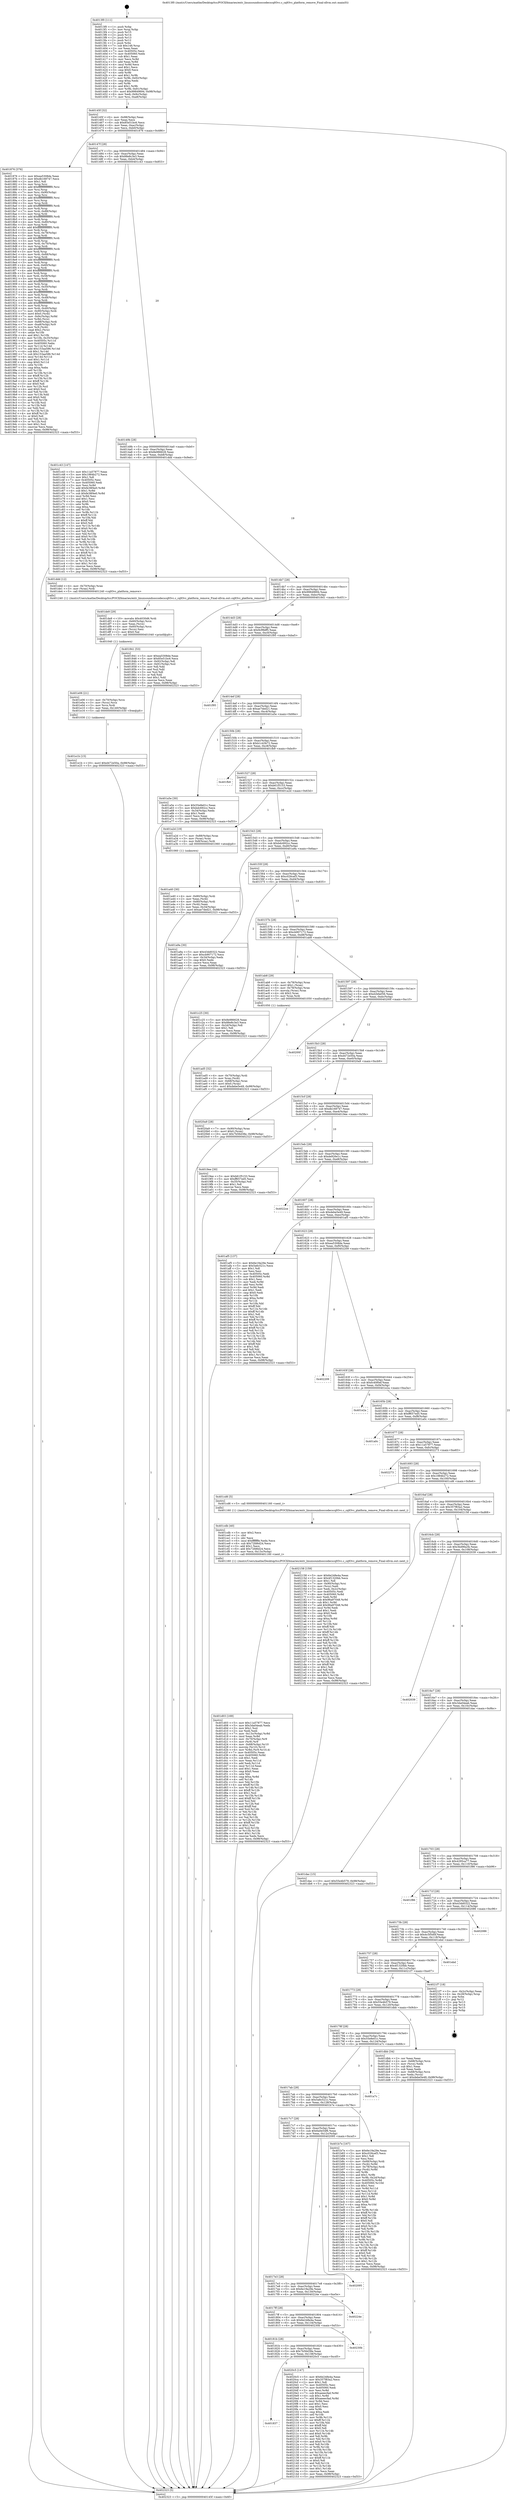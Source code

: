 digraph "0x4013f0" {
  label = "0x4013f0 (/mnt/c/Users/mathe/Desktop/tcc/POCII/binaries/extr_linuxsoundsoccodecscq93vc.c_cq93vc_platform_remove_Final-ollvm.out::main(0))"
  labelloc = "t"
  node[shape=record]

  Entry [label="",width=0.3,height=0.3,shape=circle,fillcolor=black,style=filled]
  "0x40145f" [label="{
     0x40145f [32]\l
     | [instrs]\l
     &nbsp;&nbsp;0x40145f \<+6\>: mov -0x98(%rbp),%eax\l
     &nbsp;&nbsp;0x401465 \<+2\>: mov %eax,%ecx\l
     &nbsp;&nbsp;0x401467 \<+6\>: sub $0x85e51bc6,%ecx\l
     &nbsp;&nbsp;0x40146d \<+6\>: mov %eax,-0xac(%rbp)\l
     &nbsp;&nbsp;0x401473 \<+6\>: mov %ecx,-0xb0(%rbp)\l
     &nbsp;&nbsp;0x401479 \<+6\>: je 0000000000401876 \<main+0x486\>\l
  }"]
  "0x401876" [label="{
     0x401876 [376]\l
     | [instrs]\l
     &nbsp;&nbsp;0x401876 \<+5\>: mov $0xea5308de,%eax\l
     &nbsp;&nbsp;0x40187b \<+5\>: mov $0xdb168747,%ecx\l
     &nbsp;&nbsp;0x401880 \<+2\>: mov $0x1,%dl\l
     &nbsp;&nbsp;0x401882 \<+3\>: mov %rsp,%rsi\l
     &nbsp;&nbsp;0x401885 \<+4\>: add $0xfffffffffffffff0,%rsi\l
     &nbsp;&nbsp;0x401889 \<+3\>: mov %rsi,%rsp\l
     &nbsp;&nbsp;0x40188c \<+7\>: mov %rsi,-0x90(%rbp)\l
     &nbsp;&nbsp;0x401893 \<+3\>: mov %rsp,%rsi\l
     &nbsp;&nbsp;0x401896 \<+4\>: add $0xfffffffffffffff0,%rsi\l
     &nbsp;&nbsp;0x40189a \<+3\>: mov %rsi,%rsp\l
     &nbsp;&nbsp;0x40189d \<+3\>: mov %rsp,%rdi\l
     &nbsp;&nbsp;0x4018a0 \<+4\>: add $0xfffffffffffffff0,%rdi\l
     &nbsp;&nbsp;0x4018a4 \<+3\>: mov %rdi,%rsp\l
     &nbsp;&nbsp;0x4018a7 \<+7\>: mov %rdi,-0x88(%rbp)\l
     &nbsp;&nbsp;0x4018ae \<+3\>: mov %rsp,%rdi\l
     &nbsp;&nbsp;0x4018b1 \<+4\>: add $0xfffffffffffffff0,%rdi\l
     &nbsp;&nbsp;0x4018b5 \<+3\>: mov %rdi,%rsp\l
     &nbsp;&nbsp;0x4018b8 \<+4\>: mov %rdi,-0x80(%rbp)\l
     &nbsp;&nbsp;0x4018bc \<+3\>: mov %rsp,%rdi\l
     &nbsp;&nbsp;0x4018bf \<+4\>: add $0xfffffffffffffff0,%rdi\l
     &nbsp;&nbsp;0x4018c3 \<+3\>: mov %rdi,%rsp\l
     &nbsp;&nbsp;0x4018c6 \<+4\>: mov %rdi,-0x78(%rbp)\l
     &nbsp;&nbsp;0x4018ca \<+3\>: mov %rsp,%rdi\l
     &nbsp;&nbsp;0x4018cd \<+4\>: add $0xfffffffffffffff0,%rdi\l
     &nbsp;&nbsp;0x4018d1 \<+3\>: mov %rdi,%rsp\l
     &nbsp;&nbsp;0x4018d4 \<+4\>: mov %rdi,-0x70(%rbp)\l
     &nbsp;&nbsp;0x4018d8 \<+3\>: mov %rsp,%rdi\l
     &nbsp;&nbsp;0x4018db \<+4\>: add $0xfffffffffffffff0,%rdi\l
     &nbsp;&nbsp;0x4018df \<+3\>: mov %rdi,%rsp\l
     &nbsp;&nbsp;0x4018e2 \<+4\>: mov %rdi,-0x68(%rbp)\l
     &nbsp;&nbsp;0x4018e6 \<+3\>: mov %rsp,%rdi\l
     &nbsp;&nbsp;0x4018e9 \<+4\>: add $0xfffffffffffffff0,%rdi\l
     &nbsp;&nbsp;0x4018ed \<+3\>: mov %rdi,%rsp\l
     &nbsp;&nbsp;0x4018f0 \<+4\>: mov %rdi,-0x60(%rbp)\l
     &nbsp;&nbsp;0x4018f4 \<+3\>: mov %rsp,%rdi\l
     &nbsp;&nbsp;0x4018f7 \<+4\>: add $0xfffffffffffffff0,%rdi\l
     &nbsp;&nbsp;0x4018fb \<+3\>: mov %rdi,%rsp\l
     &nbsp;&nbsp;0x4018fe \<+4\>: mov %rdi,-0x58(%rbp)\l
     &nbsp;&nbsp;0x401902 \<+3\>: mov %rsp,%rdi\l
     &nbsp;&nbsp;0x401905 \<+4\>: add $0xfffffffffffffff0,%rdi\l
     &nbsp;&nbsp;0x401909 \<+3\>: mov %rdi,%rsp\l
     &nbsp;&nbsp;0x40190c \<+4\>: mov %rdi,-0x50(%rbp)\l
     &nbsp;&nbsp;0x401910 \<+3\>: mov %rsp,%rdi\l
     &nbsp;&nbsp;0x401913 \<+4\>: add $0xfffffffffffffff0,%rdi\l
     &nbsp;&nbsp;0x401917 \<+3\>: mov %rdi,%rsp\l
     &nbsp;&nbsp;0x40191a \<+4\>: mov %rdi,-0x48(%rbp)\l
     &nbsp;&nbsp;0x40191e \<+3\>: mov %rsp,%rdi\l
     &nbsp;&nbsp;0x401921 \<+4\>: add $0xfffffffffffffff0,%rdi\l
     &nbsp;&nbsp;0x401925 \<+3\>: mov %rdi,%rsp\l
     &nbsp;&nbsp;0x401928 \<+4\>: mov %rdi,-0x40(%rbp)\l
     &nbsp;&nbsp;0x40192c \<+7\>: mov -0x90(%rbp),%rdi\l
     &nbsp;&nbsp;0x401933 \<+6\>: movl $0x0,(%rdi)\l
     &nbsp;&nbsp;0x401939 \<+7\>: mov -0x9c(%rbp),%r8d\l
     &nbsp;&nbsp;0x401940 \<+3\>: mov %r8d,(%rsi)\l
     &nbsp;&nbsp;0x401943 \<+7\>: mov -0x88(%rbp),%rdi\l
     &nbsp;&nbsp;0x40194a \<+7\>: mov -0xa8(%rbp),%r9\l
     &nbsp;&nbsp;0x401951 \<+3\>: mov %r9,(%rdi)\l
     &nbsp;&nbsp;0x401954 \<+3\>: cmpl $0x2,(%rsi)\l
     &nbsp;&nbsp;0x401957 \<+4\>: setne %r10b\l
     &nbsp;&nbsp;0x40195b \<+4\>: and $0x1,%r10b\l
     &nbsp;&nbsp;0x40195f \<+4\>: mov %r10b,-0x35(%rbp)\l
     &nbsp;&nbsp;0x401963 \<+8\>: mov 0x40505c,%r11d\l
     &nbsp;&nbsp;0x40196b \<+7\>: mov 0x405060,%ebx\l
     &nbsp;&nbsp;0x401972 \<+3\>: mov %r11d,%r14d\l
     &nbsp;&nbsp;0x401975 \<+7\>: add $0x153aa586,%r14d\l
     &nbsp;&nbsp;0x40197c \<+4\>: sub $0x1,%r14d\l
     &nbsp;&nbsp;0x401980 \<+7\>: sub $0x153aa586,%r14d\l
     &nbsp;&nbsp;0x401987 \<+4\>: imul %r14d,%r11d\l
     &nbsp;&nbsp;0x40198b \<+4\>: and $0x1,%r11d\l
     &nbsp;&nbsp;0x40198f \<+4\>: cmp $0x0,%r11d\l
     &nbsp;&nbsp;0x401993 \<+4\>: sete %r10b\l
     &nbsp;&nbsp;0x401997 \<+3\>: cmp $0xa,%ebx\l
     &nbsp;&nbsp;0x40199a \<+4\>: setl %r15b\l
     &nbsp;&nbsp;0x40199e \<+3\>: mov %r10b,%r12b\l
     &nbsp;&nbsp;0x4019a1 \<+4\>: xor $0xff,%r12b\l
     &nbsp;&nbsp;0x4019a5 \<+3\>: mov %r15b,%r13b\l
     &nbsp;&nbsp;0x4019a8 \<+4\>: xor $0xff,%r13b\l
     &nbsp;&nbsp;0x4019ac \<+3\>: xor $0x0,%dl\l
     &nbsp;&nbsp;0x4019af \<+3\>: mov %r12b,%sil\l
     &nbsp;&nbsp;0x4019b2 \<+4\>: and $0x0,%sil\l
     &nbsp;&nbsp;0x4019b6 \<+3\>: and %dl,%r10b\l
     &nbsp;&nbsp;0x4019b9 \<+3\>: mov %r13b,%dil\l
     &nbsp;&nbsp;0x4019bc \<+4\>: and $0x0,%dil\l
     &nbsp;&nbsp;0x4019c0 \<+3\>: and %dl,%r15b\l
     &nbsp;&nbsp;0x4019c3 \<+3\>: or %r10b,%sil\l
     &nbsp;&nbsp;0x4019c6 \<+3\>: or %r15b,%dil\l
     &nbsp;&nbsp;0x4019c9 \<+3\>: xor %dil,%sil\l
     &nbsp;&nbsp;0x4019cc \<+3\>: or %r13b,%r12b\l
     &nbsp;&nbsp;0x4019cf \<+4\>: xor $0xff,%r12b\l
     &nbsp;&nbsp;0x4019d3 \<+3\>: or $0x0,%dl\l
     &nbsp;&nbsp;0x4019d6 \<+3\>: and %dl,%r12b\l
     &nbsp;&nbsp;0x4019d9 \<+3\>: or %r12b,%sil\l
     &nbsp;&nbsp;0x4019dc \<+4\>: test $0x1,%sil\l
     &nbsp;&nbsp;0x4019e0 \<+3\>: cmovne %ecx,%eax\l
     &nbsp;&nbsp;0x4019e3 \<+6\>: mov %eax,-0x98(%rbp)\l
     &nbsp;&nbsp;0x4019e9 \<+5\>: jmp 0000000000402323 \<main+0xf33\>\l
  }"]
  "0x40147f" [label="{
     0x40147f [28]\l
     | [instrs]\l
     &nbsp;&nbsp;0x40147f \<+5\>: jmp 0000000000401484 \<main+0x94\>\l
     &nbsp;&nbsp;0x401484 \<+6\>: mov -0xac(%rbp),%eax\l
     &nbsp;&nbsp;0x40148a \<+5\>: sub $0x88e8c3e3,%eax\l
     &nbsp;&nbsp;0x40148f \<+6\>: mov %eax,-0xb4(%rbp)\l
     &nbsp;&nbsp;0x401495 \<+6\>: je 0000000000401c43 \<main+0x853\>\l
  }"]
  Exit [label="",width=0.3,height=0.3,shape=circle,fillcolor=black,style=filled,peripheries=2]
  "0x401c43" [label="{
     0x401c43 [147]\l
     | [instrs]\l
     &nbsp;&nbsp;0x401c43 \<+5\>: mov $0x11a57877,%eax\l
     &nbsp;&nbsp;0x401c48 \<+5\>: mov $0x1884b272,%ecx\l
     &nbsp;&nbsp;0x401c4d \<+2\>: mov $0x1,%dl\l
     &nbsp;&nbsp;0x401c4f \<+7\>: mov 0x40505c,%esi\l
     &nbsp;&nbsp;0x401c56 \<+7\>: mov 0x405060,%edi\l
     &nbsp;&nbsp;0x401c5d \<+3\>: mov %esi,%r8d\l
     &nbsp;&nbsp;0x401c60 \<+7\>: add $0xfe38f4e0,%r8d\l
     &nbsp;&nbsp;0x401c67 \<+4\>: sub $0x1,%r8d\l
     &nbsp;&nbsp;0x401c6b \<+7\>: sub $0xfe38f4e0,%r8d\l
     &nbsp;&nbsp;0x401c72 \<+4\>: imul %r8d,%esi\l
     &nbsp;&nbsp;0x401c76 \<+3\>: and $0x1,%esi\l
     &nbsp;&nbsp;0x401c79 \<+3\>: cmp $0x0,%esi\l
     &nbsp;&nbsp;0x401c7c \<+4\>: sete %r9b\l
     &nbsp;&nbsp;0x401c80 \<+3\>: cmp $0xa,%edi\l
     &nbsp;&nbsp;0x401c83 \<+4\>: setl %r10b\l
     &nbsp;&nbsp;0x401c87 \<+3\>: mov %r9b,%r11b\l
     &nbsp;&nbsp;0x401c8a \<+4\>: xor $0xff,%r11b\l
     &nbsp;&nbsp;0x401c8e \<+3\>: mov %r10b,%bl\l
     &nbsp;&nbsp;0x401c91 \<+3\>: xor $0xff,%bl\l
     &nbsp;&nbsp;0x401c94 \<+3\>: xor $0x0,%dl\l
     &nbsp;&nbsp;0x401c97 \<+3\>: mov %r11b,%r14b\l
     &nbsp;&nbsp;0x401c9a \<+4\>: and $0x0,%r14b\l
     &nbsp;&nbsp;0x401c9e \<+3\>: and %dl,%r9b\l
     &nbsp;&nbsp;0x401ca1 \<+3\>: mov %bl,%r15b\l
     &nbsp;&nbsp;0x401ca4 \<+4\>: and $0x0,%r15b\l
     &nbsp;&nbsp;0x401ca8 \<+3\>: and %dl,%r10b\l
     &nbsp;&nbsp;0x401cab \<+3\>: or %r9b,%r14b\l
     &nbsp;&nbsp;0x401cae \<+3\>: or %r10b,%r15b\l
     &nbsp;&nbsp;0x401cb1 \<+3\>: xor %r15b,%r14b\l
     &nbsp;&nbsp;0x401cb4 \<+3\>: or %bl,%r11b\l
     &nbsp;&nbsp;0x401cb7 \<+4\>: xor $0xff,%r11b\l
     &nbsp;&nbsp;0x401cbb \<+3\>: or $0x0,%dl\l
     &nbsp;&nbsp;0x401cbe \<+3\>: and %dl,%r11b\l
     &nbsp;&nbsp;0x401cc1 \<+3\>: or %r11b,%r14b\l
     &nbsp;&nbsp;0x401cc4 \<+4\>: test $0x1,%r14b\l
     &nbsp;&nbsp;0x401cc8 \<+3\>: cmovne %ecx,%eax\l
     &nbsp;&nbsp;0x401ccb \<+6\>: mov %eax,-0x98(%rbp)\l
     &nbsp;&nbsp;0x401cd1 \<+5\>: jmp 0000000000402323 \<main+0xf33\>\l
  }"]
  "0x40149b" [label="{
     0x40149b [28]\l
     | [instrs]\l
     &nbsp;&nbsp;0x40149b \<+5\>: jmp 00000000004014a0 \<main+0xb0\>\l
     &nbsp;&nbsp;0x4014a0 \<+6\>: mov -0xac(%rbp),%eax\l
     &nbsp;&nbsp;0x4014a6 \<+5\>: sub $0x8e986628,%eax\l
     &nbsp;&nbsp;0x4014ab \<+6\>: mov %eax,-0xb8(%rbp)\l
     &nbsp;&nbsp;0x4014b1 \<+6\>: je 0000000000401ddd \<main+0x9ed\>\l
  }"]
  "0x401837" [label="{
     0x401837\l
  }", style=dashed]
  "0x401ddd" [label="{
     0x401ddd [12]\l
     | [instrs]\l
     &nbsp;&nbsp;0x401ddd \<+4\>: mov -0x70(%rbp),%rax\l
     &nbsp;&nbsp;0x401de1 \<+3\>: mov (%rax),%rdi\l
     &nbsp;&nbsp;0x401de4 \<+5\>: call 0000000000401240 \<cq93vc_platform_remove\>\l
     | [calls]\l
     &nbsp;&nbsp;0x401240 \{1\} (/mnt/c/Users/mathe/Desktop/tcc/POCII/binaries/extr_linuxsoundsoccodecscq93vc.c_cq93vc_platform_remove_Final-ollvm.out::cq93vc_platform_remove)\l
  }"]
  "0x4014b7" [label="{
     0x4014b7 [28]\l
     | [instrs]\l
     &nbsp;&nbsp;0x4014b7 \<+5\>: jmp 00000000004014bc \<main+0xcc\>\l
     &nbsp;&nbsp;0x4014bc \<+6\>: mov -0xac(%rbp),%eax\l
     &nbsp;&nbsp;0x4014c2 \<+5\>: sub $0x99849694,%eax\l
     &nbsp;&nbsp;0x4014c7 \<+6\>: mov %eax,-0xbc(%rbp)\l
     &nbsp;&nbsp;0x4014cd \<+6\>: je 0000000000401841 \<main+0x451\>\l
  }"]
  "0x4020c5" [label="{
     0x4020c5 [147]\l
     | [instrs]\l
     &nbsp;&nbsp;0x4020c5 \<+5\>: mov $0x6e248e4a,%eax\l
     &nbsp;&nbsp;0x4020ca \<+5\>: mov $0x357f83a2,%ecx\l
     &nbsp;&nbsp;0x4020cf \<+2\>: mov $0x1,%dl\l
     &nbsp;&nbsp;0x4020d1 \<+7\>: mov 0x40505c,%esi\l
     &nbsp;&nbsp;0x4020d8 \<+7\>: mov 0x405060,%edi\l
     &nbsp;&nbsp;0x4020df \<+3\>: mov %esi,%r8d\l
     &nbsp;&nbsp;0x4020e2 \<+7\>: sub $0xaeeecfad,%r8d\l
     &nbsp;&nbsp;0x4020e9 \<+4\>: sub $0x1,%r8d\l
     &nbsp;&nbsp;0x4020ed \<+7\>: add $0xaeeecfad,%r8d\l
     &nbsp;&nbsp;0x4020f4 \<+4\>: imul %r8d,%esi\l
     &nbsp;&nbsp;0x4020f8 \<+3\>: and $0x1,%esi\l
     &nbsp;&nbsp;0x4020fb \<+3\>: cmp $0x0,%esi\l
     &nbsp;&nbsp;0x4020fe \<+4\>: sete %r9b\l
     &nbsp;&nbsp;0x402102 \<+3\>: cmp $0xa,%edi\l
     &nbsp;&nbsp;0x402105 \<+4\>: setl %r10b\l
     &nbsp;&nbsp;0x402109 \<+3\>: mov %r9b,%r11b\l
     &nbsp;&nbsp;0x40210c \<+4\>: xor $0xff,%r11b\l
     &nbsp;&nbsp;0x402110 \<+3\>: mov %r10b,%bl\l
     &nbsp;&nbsp;0x402113 \<+3\>: xor $0xff,%bl\l
     &nbsp;&nbsp;0x402116 \<+3\>: xor $0x0,%dl\l
     &nbsp;&nbsp;0x402119 \<+3\>: mov %r11b,%r14b\l
     &nbsp;&nbsp;0x40211c \<+4\>: and $0x0,%r14b\l
     &nbsp;&nbsp;0x402120 \<+3\>: and %dl,%r9b\l
     &nbsp;&nbsp;0x402123 \<+3\>: mov %bl,%r15b\l
     &nbsp;&nbsp;0x402126 \<+4\>: and $0x0,%r15b\l
     &nbsp;&nbsp;0x40212a \<+3\>: and %dl,%r10b\l
     &nbsp;&nbsp;0x40212d \<+3\>: or %r9b,%r14b\l
     &nbsp;&nbsp;0x402130 \<+3\>: or %r10b,%r15b\l
     &nbsp;&nbsp;0x402133 \<+3\>: xor %r15b,%r14b\l
     &nbsp;&nbsp;0x402136 \<+3\>: or %bl,%r11b\l
     &nbsp;&nbsp;0x402139 \<+4\>: xor $0xff,%r11b\l
     &nbsp;&nbsp;0x40213d \<+3\>: or $0x0,%dl\l
     &nbsp;&nbsp;0x402140 \<+3\>: and %dl,%r11b\l
     &nbsp;&nbsp;0x402143 \<+3\>: or %r11b,%r14b\l
     &nbsp;&nbsp;0x402146 \<+4\>: test $0x1,%r14b\l
     &nbsp;&nbsp;0x40214a \<+3\>: cmovne %ecx,%eax\l
     &nbsp;&nbsp;0x40214d \<+6\>: mov %eax,-0x98(%rbp)\l
     &nbsp;&nbsp;0x402153 \<+5\>: jmp 0000000000402323 \<main+0xf33\>\l
  }"]
  "0x401841" [label="{
     0x401841 [53]\l
     | [instrs]\l
     &nbsp;&nbsp;0x401841 \<+5\>: mov $0xea5308de,%eax\l
     &nbsp;&nbsp;0x401846 \<+5\>: mov $0x85e51bc6,%ecx\l
     &nbsp;&nbsp;0x40184b \<+6\>: mov -0x92(%rbp),%dl\l
     &nbsp;&nbsp;0x401851 \<+7\>: mov -0x91(%rbp),%sil\l
     &nbsp;&nbsp;0x401858 \<+3\>: mov %dl,%dil\l
     &nbsp;&nbsp;0x40185b \<+3\>: and %sil,%dil\l
     &nbsp;&nbsp;0x40185e \<+3\>: xor %sil,%dl\l
     &nbsp;&nbsp;0x401861 \<+3\>: or %dl,%dil\l
     &nbsp;&nbsp;0x401864 \<+4\>: test $0x1,%dil\l
     &nbsp;&nbsp;0x401868 \<+3\>: cmovne %ecx,%eax\l
     &nbsp;&nbsp;0x40186b \<+6\>: mov %eax,-0x98(%rbp)\l
     &nbsp;&nbsp;0x401871 \<+5\>: jmp 0000000000402323 \<main+0xf33\>\l
  }"]
  "0x4014d3" [label="{
     0x4014d3 [28]\l
     | [instrs]\l
     &nbsp;&nbsp;0x4014d3 \<+5\>: jmp 00000000004014d8 \<main+0xe8\>\l
     &nbsp;&nbsp;0x4014d8 \<+6\>: mov -0xac(%rbp),%eax\l
     &nbsp;&nbsp;0x4014de \<+5\>: sub $0x9cf9bff5,%eax\l
     &nbsp;&nbsp;0x4014e3 \<+6\>: mov %eax,-0xc0(%rbp)\l
     &nbsp;&nbsp;0x4014e9 \<+6\>: je 0000000000401f95 \<main+0xba5\>\l
  }"]
  "0x402323" [label="{
     0x402323 [5]\l
     | [instrs]\l
     &nbsp;&nbsp;0x402323 \<+5\>: jmp 000000000040145f \<main+0x6f\>\l
  }"]
  "0x4013f0" [label="{
     0x4013f0 [111]\l
     | [instrs]\l
     &nbsp;&nbsp;0x4013f0 \<+1\>: push %rbp\l
     &nbsp;&nbsp;0x4013f1 \<+3\>: mov %rsp,%rbp\l
     &nbsp;&nbsp;0x4013f4 \<+2\>: push %r15\l
     &nbsp;&nbsp;0x4013f6 \<+2\>: push %r14\l
     &nbsp;&nbsp;0x4013f8 \<+2\>: push %r13\l
     &nbsp;&nbsp;0x4013fa \<+2\>: push %r12\l
     &nbsp;&nbsp;0x4013fc \<+1\>: push %rbx\l
     &nbsp;&nbsp;0x4013fd \<+7\>: sub $0x148,%rsp\l
     &nbsp;&nbsp;0x401404 \<+2\>: xor %eax,%eax\l
     &nbsp;&nbsp;0x401406 \<+7\>: mov 0x40505c,%ecx\l
     &nbsp;&nbsp;0x40140d \<+7\>: mov 0x405060,%edx\l
     &nbsp;&nbsp;0x401414 \<+3\>: sub $0x1,%eax\l
     &nbsp;&nbsp;0x401417 \<+3\>: mov %ecx,%r8d\l
     &nbsp;&nbsp;0x40141a \<+3\>: add %eax,%r8d\l
     &nbsp;&nbsp;0x40141d \<+4\>: imul %r8d,%ecx\l
     &nbsp;&nbsp;0x401421 \<+3\>: and $0x1,%ecx\l
     &nbsp;&nbsp;0x401424 \<+3\>: cmp $0x0,%ecx\l
     &nbsp;&nbsp;0x401427 \<+4\>: sete %r9b\l
     &nbsp;&nbsp;0x40142b \<+4\>: and $0x1,%r9b\l
     &nbsp;&nbsp;0x40142f \<+7\>: mov %r9b,-0x92(%rbp)\l
     &nbsp;&nbsp;0x401436 \<+3\>: cmp $0xa,%edx\l
     &nbsp;&nbsp;0x401439 \<+4\>: setl %r9b\l
     &nbsp;&nbsp;0x40143d \<+4\>: and $0x1,%r9b\l
     &nbsp;&nbsp;0x401441 \<+7\>: mov %r9b,-0x91(%rbp)\l
     &nbsp;&nbsp;0x401448 \<+10\>: movl $0x99849694,-0x98(%rbp)\l
     &nbsp;&nbsp;0x401452 \<+6\>: mov %edi,-0x9c(%rbp)\l
     &nbsp;&nbsp;0x401458 \<+7\>: mov %rsi,-0xa8(%rbp)\l
  }"]
  "0x40181b" [label="{
     0x40181b [28]\l
     | [instrs]\l
     &nbsp;&nbsp;0x40181b \<+5\>: jmp 0000000000401820 \<main+0x430\>\l
     &nbsp;&nbsp;0x401820 \<+6\>: mov -0xac(%rbp),%eax\l
     &nbsp;&nbsp;0x401826 \<+5\>: sub $0x7b56d38e,%eax\l
     &nbsp;&nbsp;0x40182b \<+6\>: mov %eax,-0x138(%rbp)\l
     &nbsp;&nbsp;0x401831 \<+6\>: je 00000000004020c5 \<main+0xcd5\>\l
  }"]
  "0x40230b" [label="{
     0x40230b\l
  }", style=dashed]
  "0x401f95" [label="{
     0x401f95\l
  }", style=dashed]
  "0x4014ef" [label="{
     0x4014ef [28]\l
     | [instrs]\l
     &nbsp;&nbsp;0x4014ef \<+5\>: jmp 00000000004014f4 \<main+0x104\>\l
     &nbsp;&nbsp;0x4014f4 \<+6\>: mov -0xac(%rbp),%eax\l
     &nbsp;&nbsp;0x4014fa \<+5\>: sub $0xae7ded21,%eax\l
     &nbsp;&nbsp;0x4014ff \<+6\>: mov %eax,-0xc4(%rbp)\l
     &nbsp;&nbsp;0x401505 \<+6\>: je 0000000000401a5e \<main+0x66e\>\l
  }"]
  "0x4017ff" [label="{
     0x4017ff [28]\l
     | [instrs]\l
     &nbsp;&nbsp;0x4017ff \<+5\>: jmp 0000000000401804 \<main+0x414\>\l
     &nbsp;&nbsp;0x401804 \<+6\>: mov -0xac(%rbp),%eax\l
     &nbsp;&nbsp;0x40180a \<+5\>: sub $0x6e248e4a,%eax\l
     &nbsp;&nbsp;0x40180f \<+6\>: mov %eax,-0x134(%rbp)\l
     &nbsp;&nbsp;0x401815 \<+6\>: je 000000000040230b \<main+0xf1b\>\l
  }"]
  "0x401a5e" [label="{
     0x401a5e [30]\l
     | [instrs]\l
     &nbsp;&nbsp;0x401a5e \<+5\>: mov $0x55e8e01c,%eax\l
     &nbsp;&nbsp;0x401a63 \<+5\>: mov $0xbdc692cc,%ecx\l
     &nbsp;&nbsp;0x401a68 \<+3\>: mov -0x34(%rbp),%edx\l
     &nbsp;&nbsp;0x401a6b \<+3\>: cmp $0x1,%edx\l
     &nbsp;&nbsp;0x401a6e \<+3\>: cmovl %ecx,%eax\l
     &nbsp;&nbsp;0x401a71 \<+6\>: mov %eax,-0x98(%rbp)\l
     &nbsp;&nbsp;0x401a77 \<+5\>: jmp 0000000000402323 \<main+0xf33\>\l
  }"]
  "0x40150b" [label="{
     0x40150b [28]\l
     | [instrs]\l
     &nbsp;&nbsp;0x40150b \<+5\>: jmp 0000000000401510 \<main+0x120\>\l
     &nbsp;&nbsp;0x401510 \<+6\>: mov -0xac(%rbp),%eax\l
     &nbsp;&nbsp;0x401516 \<+5\>: sub $0xb1c43b72,%eax\l
     &nbsp;&nbsp;0x40151b \<+6\>: mov %eax,-0xc8(%rbp)\l
     &nbsp;&nbsp;0x401521 \<+6\>: je 0000000000401fb9 \<main+0xbc9\>\l
  }"]
  "0x40224e" [label="{
     0x40224e\l
  }", style=dashed]
  "0x401fb9" [label="{
     0x401fb9\l
  }", style=dashed]
  "0x401527" [label="{
     0x401527 [28]\l
     | [instrs]\l
     &nbsp;&nbsp;0x401527 \<+5\>: jmp 000000000040152c \<main+0x13c\>\l
     &nbsp;&nbsp;0x40152c \<+6\>: mov -0xac(%rbp),%eax\l
     &nbsp;&nbsp;0x401532 \<+5\>: sub $0xb61f5153,%eax\l
     &nbsp;&nbsp;0x401537 \<+6\>: mov %eax,-0xcc(%rbp)\l
     &nbsp;&nbsp;0x40153d \<+6\>: je 0000000000401a2d \<main+0x63d\>\l
  }"]
  "0x4017e3" [label="{
     0x4017e3 [28]\l
     | [instrs]\l
     &nbsp;&nbsp;0x4017e3 \<+5\>: jmp 00000000004017e8 \<main+0x3f8\>\l
     &nbsp;&nbsp;0x4017e8 \<+6\>: mov -0xac(%rbp),%eax\l
     &nbsp;&nbsp;0x4017ee \<+5\>: sub $0x6e19a29e,%eax\l
     &nbsp;&nbsp;0x4017f3 \<+6\>: mov %eax,-0x130(%rbp)\l
     &nbsp;&nbsp;0x4017f9 \<+6\>: je 000000000040224e \<main+0xe5e\>\l
  }"]
  "0x401a2d" [label="{
     0x401a2d [19]\l
     | [instrs]\l
     &nbsp;&nbsp;0x401a2d \<+7\>: mov -0x88(%rbp),%rax\l
     &nbsp;&nbsp;0x401a34 \<+3\>: mov (%rax),%rax\l
     &nbsp;&nbsp;0x401a37 \<+4\>: mov 0x8(%rax),%rdi\l
     &nbsp;&nbsp;0x401a3b \<+5\>: call 0000000000401060 \<atoi@plt\>\l
     | [calls]\l
     &nbsp;&nbsp;0x401060 \{1\} (unknown)\l
  }"]
  "0x401543" [label="{
     0x401543 [28]\l
     | [instrs]\l
     &nbsp;&nbsp;0x401543 \<+5\>: jmp 0000000000401548 \<main+0x158\>\l
     &nbsp;&nbsp;0x401548 \<+6\>: mov -0xac(%rbp),%eax\l
     &nbsp;&nbsp;0x40154e \<+5\>: sub $0xbdc692cc,%eax\l
     &nbsp;&nbsp;0x401553 \<+6\>: mov %eax,-0xd0(%rbp)\l
     &nbsp;&nbsp;0x401559 \<+6\>: je 0000000000401a9a \<main+0x6aa\>\l
  }"]
  "0x402095" [label="{
     0x402095\l
  }", style=dashed]
  "0x401a9a" [label="{
     0x401a9a [30]\l
     | [instrs]\l
     &nbsp;&nbsp;0x401a9a \<+5\>: mov $0x43dd0322,%eax\l
     &nbsp;&nbsp;0x401a9f \<+5\>: mov $0xcb907172,%ecx\l
     &nbsp;&nbsp;0x401aa4 \<+3\>: mov -0x34(%rbp),%edx\l
     &nbsp;&nbsp;0x401aa7 \<+3\>: cmp $0x0,%edx\l
     &nbsp;&nbsp;0x401aaa \<+3\>: cmove %ecx,%eax\l
     &nbsp;&nbsp;0x401aad \<+6\>: mov %eax,-0x98(%rbp)\l
     &nbsp;&nbsp;0x401ab3 \<+5\>: jmp 0000000000402323 \<main+0xf33\>\l
  }"]
  "0x40155f" [label="{
     0x40155f [28]\l
     | [instrs]\l
     &nbsp;&nbsp;0x40155f \<+5\>: jmp 0000000000401564 \<main+0x174\>\l
     &nbsp;&nbsp;0x401564 \<+6\>: mov -0xac(%rbp),%eax\l
     &nbsp;&nbsp;0x40156a \<+5\>: sub $0xc026cef3,%eax\l
     &nbsp;&nbsp;0x40156f \<+6\>: mov %eax,-0xd4(%rbp)\l
     &nbsp;&nbsp;0x401575 \<+6\>: je 0000000000401c25 \<main+0x835\>\l
  }"]
  "0x401e1b" [label="{
     0x401e1b [15]\l
     | [instrs]\l
     &nbsp;&nbsp;0x401e1b \<+10\>: movl $0xd472e50a,-0x98(%rbp)\l
     &nbsp;&nbsp;0x401e25 \<+5\>: jmp 0000000000402323 \<main+0xf33\>\l
  }"]
  "0x401c25" [label="{
     0x401c25 [30]\l
     | [instrs]\l
     &nbsp;&nbsp;0x401c25 \<+5\>: mov $0x8e986628,%eax\l
     &nbsp;&nbsp;0x401c2a \<+5\>: mov $0x88e8c3e3,%ecx\l
     &nbsp;&nbsp;0x401c2f \<+3\>: mov -0x2d(%rbp),%dl\l
     &nbsp;&nbsp;0x401c32 \<+3\>: test $0x1,%dl\l
     &nbsp;&nbsp;0x401c35 \<+3\>: cmovne %ecx,%eax\l
     &nbsp;&nbsp;0x401c38 \<+6\>: mov %eax,-0x98(%rbp)\l
     &nbsp;&nbsp;0x401c3e \<+5\>: jmp 0000000000402323 \<main+0xf33\>\l
  }"]
  "0x40157b" [label="{
     0x40157b [28]\l
     | [instrs]\l
     &nbsp;&nbsp;0x40157b \<+5\>: jmp 0000000000401580 \<main+0x190\>\l
     &nbsp;&nbsp;0x401580 \<+6\>: mov -0xac(%rbp),%eax\l
     &nbsp;&nbsp;0x401586 \<+5\>: sub $0xcb907172,%eax\l
     &nbsp;&nbsp;0x40158b \<+6\>: mov %eax,-0xd8(%rbp)\l
     &nbsp;&nbsp;0x401591 \<+6\>: je 0000000000401ab8 \<main+0x6c8\>\l
  }"]
  "0x401e06" [label="{
     0x401e06 [21]\l
     | [instrs]\l
     &nbsp;&nbsp;0x401e06 \<+4\>: mov -0x70(%rbp),%rcx\l
     &nbsp;&nbsp;0x401e0a \<+3\>: mov (%rcx),%rcx\l
     &nbsp;&nbsp;0x401e0d \<+3\>: mov %rcx,%rdi\l
     &nbsp;&nbsp;0x401e10 \<+6\>: mov %eax,-0x140(%rbp)\l
     &nbsp;&nbsp;0x401e16 \<+5\>: call 0000000000401030 \<free@plt\>\l
     | [calls]\l
     &nbsp;&nbsp;0x401030 \{1\} (unknown)\l
  }"]
  "0x401ab8" [label="{
     0x401ab8 [29]\l
     | [instrs]\l
     &nbsp;&nbsp;0x401ab8 \<+4\>: mov -0x78(%rbp),%rax\l
     &nbsp;&nbsp;0x401abc \<+6\>: movl $0x1,(%rax)\l
     &nbsp;&nbsp;0x401ac2 \<+4\>: mov -0x78(%rbp),%rax\l
     &nbsp;&nbsp;0x401ac6 \<+3\>: movslq (%rax),%rax\l
     &nbsp;&nbsp;0x401ac9 \<+4\>: shl $0x2,%rax\l
     &nbsp;&nbsp;0x401acd \<+3\>: mov %rax,%rdi\l
     &nbsp;&nbsp;0x401ad0 \<+5\>: call 0000000000401050 \<malloc@plt\>\l
     | [calls]\l
     &nbsp;&nbsp;0x401050 \{1\} (unknown)\l
  }"]
  "0x401597" [label="{
     0x401597 [28]\l
     | [instrs]\l
     &nbsp;&nbsp;0x401597 \<+5\>: jmp 000000000040159c \<main+0x1ac\>\l
     &nbsp;&nbsp;0x40159c \<+6\>: mov -0xac(%rbp),%eax\l
     &nbsp;&nbsp;0x4015a2 \<+5\>: sub $0xd2bfa056,%eax\l
     &nbsp;&nbsp;0x4015a7 \<+6\>: mov %eax,-0xdc(%rbp)\l
     &nbsp;&nbsp;0x4015ad \<+6\>: je 000000000040200f \<main+0xc1f\>\l
  }"]
  "0x401de9" [label="{
     0x401de9 [29]\l
     | [instrs]\l
     &nbsp;&nbsp;0x401de9 \<+10\>: movabs $0x4030d6,%rdi\l
     &nbsp;&nbsp;0x401df3 \<+4\>: mov -0x60(%rbp),%rcx\l
     &nbsp;&nbsp;0x401df7 \<+2\>: mov %eax,(%rcx)\l
     &nbsp;&nbsp;0x401df9 \<+4\>: mov -0x60(%rbp),%rcx\l
     &nbsp;&nbsp;0x401dfd \<+2\>: mov (%rcx),%esi\l
     &nbsp;&nbsp;0x401dff \<+2\>: mov $0x0,%al\l
     &nbsp;&nbsp;0x401e01 \<+5\>: call 0000000000401040 \<printf@plt\>\l
     | [calls]\l
     &nbsp;&nbsp;0x401040 \{1\} (unknown)\l
  }"]
  "0x40200f" [label="{
     0x40200f\l
  }", style=dashed]
  "0x4015b3" [label="{
     0x4015b3 [28]\l
     | [instrs]\l
     &nbsp;&nbsp;0x4015b3 \<+5\>: jmp 00000000004015b8 \<main+0x1c8\>\l
     &nbsp;&nbsp;0x4015b8 \<+6\>: mov -0xac(%rbp),%eax\l
     &nbsp;&nbsp;0x4015be \<+5\>: sub $0xd472e50a,%eax\l
     &nbsp;&nbsp;0x4015c3 \<+6\>: mov %eax,-0xe0(%rbp)\l
     &nbsp;&nbsp;0x4015c9 \<+6\>: je 00000000004020a9 \<main+0xcb9\>\l
  }"]
  "0x401d03" [label="{
     0x401d03 [169]\l
     | [instrs]\l
     &nbsp;&nbsp;0x401d03 \<+5\>: mov $0x11a57877,%ecx\l
     &nbsp;&nbsp;0x401d08 \<+5\>: mov $0x3da04eab,%edx\l
     &nbsp;&nbsp;0x401d0d \<+3\>: mov $0x1,%sil\l
     &nbsp;&nbsp;0x401d10 \<+2\>: xor %edi,%edi\l
     &nbsp;&nbsp;0x401d12 \<+7\>: mov -0x13c(%rbp),%r8d\l
     &nbsp;&nbsp;0x401d19 \<+4\>: imul %eax,%r8d\l
     &nbsp;&nbsp;0x401d1d \<+4\>: mov -0x70(%rbp),%r9\l
     &nbsp;&nbsp;0x401d21 \<+3\>: mov (%r9),%r9\l
     &nbsp;&nbsp;0x401d24 \<+4\>: mov -0x68(%rbp),%r10\l
     &nbsp;&nbsp;0x401d28 \<+3\>: movslq (%r10),%r10\l
     &nbsp;&nbsp;0x401d2b \<+4\>: mov %r8d,(%r9,%r10,4)\l
     &nbsp;&nbsp;0x401d2f \<+7\>: mov 0x40505c,%eax\l
     &nbsp;&nbsp;0x401d36 \<+8\>: mov 0x405060,%r8d\l
     &nbsp;&nbsp;0x401d3e \<+3\>: sub $0x1,%edi\l
     &nbsp;&nbsp;0x401d41 \<+3\>: mov %eax,%r11d\l
     &nbsp;&nbsp;0x401d44 \<+3\>: add %edi,%r11d\l
     &nbsp;&nbsp;0x401d47 \<+4\>: imul %r11d,%eax\l
     &nbsp;&nbsp;0x401d4b \<+3\>: and $0x1,%eax\l
     &nbsp;&nbsp;0x401d4e \<+3\>: cmp $0x0,%eax\l
     &nbsp;&nbsp;0x401d51 \<+3\>: sete %bl\l
     &nbsp;&nbsp;0x401d54 \<+4\>: cmp $0xa,%r8d\l
     &nbsp;&nbsp;0x401d58 \<+4\>: setl %r14b\l
     &nbsp;&nbsp;0x401d5c \<+3\>: mov %bl,%r15b\l
     &nbsp;&nbsp;0x401d5f \<+4\>: xor $0xff,%r15b\l
     &nbsp;&nbsp;0x401d63 \<+3\>: mov %r14b,%r12b\l
     &nbsp;&nbsp;0x401d66 \<+4\>: xor $0xff,%r12b\l
     &nbsp;&nbsp;0x401d6a \<+4\>: xor $0x1,%sil\l
     &nbsp;&nbsp;0x401d6e \<+3\>: mov %r15b,%r13b\l
     &nbsp;&nbsp;0x401d71 \<+4\>: and $0xff,%r13b\l
     &nbsp;&nbsp;0x401d75 \<+3\>: and %sil,%bl\l
     &nbsp;&nbsp;0x401d78 \<+3\>: mov %r12b,%al\l
     &nbsp;&nbsp;0x401d7b \<+2\>: and $0xff,%al\l
     &nbsp;&nbsp;0x401d7d \<+3\>: and %sil,%r14b\l
     &nbsp;&nbsp;0x401d80 \<+3\>: or %bl,%r13b\l
     &nbsp;&nbsp;0x401d83 \<+3\>: or %r14b,%al\l
     &nbsp;&nbsp;0x401d86 \<+3\>: xor %al,%r13b\l
     &nbsp;&nbsp;0x401d89 \<+3\>: or %r12b,%r15b\l
     &nbsp;&nbsp;0x401d8c \<+4\>: xor $0xff,%r15b\l
     &nbsp;&nbsp;0x401d90 \<+4\>: or $0x1,%sil\l
     &nbsp;&nbsp;0x401d94 \<+3\>: and %sil,%r15b\l
     &nbsp;&nbsp;0x401d97 \<+3\>: or %r15b,%r13b\l
     &nbsp;&nbsp;0x401d9a \<+4\>: test $0x1,%r13b\l
     &nbsp;&nbsp;0x401d9e \<+3\>: cmovne %edx,%ecx\l
     &nbsp;&nbsp;0x401da1 \<+6\>: mov %ecx,-0x98(%rbp)\l
     &nbsp;&nbsp;0x401da7 \<+5\>: jmp 0000000000402323 \<main+0xf33\>\l
  }"]
  "0x4020a9" [label="{
     0x4020a9 [28]\l
     | [instrs]\l
     &nbsp;&nbsp;0x4020a9 \<+7\>: mov -0x90(%rbp),%rax\l
     &nbsp;&nbsp;0x4020b0 \<+6\>: movl $0x0,(%rax)\l
     &nbsp;&nbsp;0x4020b6 \<+10\>: movl $0x7b56d38e,-0x98(%rbp)\l
     &nbsp;&nbsp;0x4020c0 \<+5\>: jmp 0000000000402323 \<main+0xf33\>\l
  }"]
  "0x4015cf" [label="{
     0x4015cf [28]\l
     | [instrs]\l
     &nbsp;&nbsp;0x4015cf \<+5\>: jmp 00000000004015d4 \<main+0x1e4\>\l
     &nbsp;&nbsp;0x4015d4 \<+6\>: mov -0xac(%rbp),%eax\l
     &nbsp;&nbsp;0x4015da \<+5\>: sub $0xdb168747,%eax\l
     &nbsp;&nbsp;0x4015df \<+6\>: mov %eax,-0xe4(%rbp)\l
     &nbsp;&nbsp;0x4015e5 \<+6\>: je 00000000004019ee \<main+0x5fe\>\l
  }"]
  "0x401cdb" [label="{
     0x401cdb [40]\l
     | [instrs]\l
     &nbsp;&nbsp;0x401cdb \<+5\>: mov $0x2,%ecx\l
     &nbsp;&nbsp;0x401ce0 \<+1\>: cltd\l
     &nbsp;&nbsp;0x401ce1 \<+2\>: idiv %ecx\l
     &nbsp;&nbsp;0x401ce3 \<+6\>: imul $0xfffffffe,%edx,%ecx\l
     &nbsp;&nbsp;0x401ce9 \<+6\>: sub $0x72fd6d24,%ecx\l
     &nbsp;&nbsp;0x401cef \<+3\>: add $0x1,%ecx\l
     &nbsp;&nbsp;0x401cf2 \<+6\>: add $0x72fd6d24,%ecx\l
     &nbsp;&nbsp;0x401cf8 \<+6\>: mov %ecx,-0x13c(%rbp)\l
     &nbsp;&nbsp;0x401cfe \<+5\>: call 0000000000401160 \<next_i\>\l
     | [calls]\l
     &nbsp;&nbsp;0x401160 \{1\} (/mnt/c/Users/mathe/Desktop/tcc/POCII/binaries/extr_linuxsoundsoccodecscq93vc.c_cq93vc_platform_remove_Final-ollvm.out::next_i)\l
  }"]
  "0x4019ee" [label="{
     0x4019ee [30]\l
     | [instrs]\l
     &nbsp;&nbsp;0x4019ee \<+5\>: mov $0xb61f5153,%eax\l
     &nbsp;&nbsp;0x4019f3 \<+5\>: mov $0xff657ed5,%ecx\l
     &nbsp;&nbsp;0x4019f8 \<+3\>: mov -0x35(%rbp),%dl\l
     &nbsp;&nbsp;0x4019fb \<+3\>: test $0x1,%dl\l
     &nbsp;&nbsp;0x4019fe \<+3\>: cmovne %ecx,%eax\l
     &nbsp;&nbsp;0x401a01 \<+6\>: mov %eax,-0x98(%rbp)\l
     &nbsp;&nbsp;0x401a07 \<+5\>: jmp 0000000000402323 \<main+0xf33\>\l
  }"]
  "0x4015eb" [label="{
     0x4015eb [28]\l
     | [instrs]\l
     &nbsp;&nbsp;0x4015eb \<+5\>: jmp 00000000004015f0 \<main+0x200\>\l
     &nbsp;&nbsp;0x4015f0 \<+6\>: mov -0xac(%rbp),%eax\l
     &nbsp;&nbsp;0x4015f6 \<+5\>: sub $0xde926e1c,%eax\l
     &nbsp;&nbsp;0x4015fb \<+6\>: mov %eax,-0xe8(%rbp)\l
     &nbsp;&nbsp;0x401601 \<+6\>: je 00000000004022ce \<main+0xede\>\l
  }"]
  "0x401a40" [label="{
     0x401a40 [30]\l
     | [instrs]\l
     &nbsp;&nbsp;0x401a40 \<+4\>: mov -0x80(%rbp),%rdi\l
     &nbsp;&nbsp;0x401a44 \<+2\>: mov %eax,(%rdi)\l
     &nbsp;&nbsp;0x401a46 \<+4\>: mov -0x80(%rbp),%rdi\l
     &nbsp;&nbsp;0x401a4a \<+2\>: mov (%rdi),%eax\l
     &nbsp;&nbsp;0x401a4c \<+3\>: mov %eax,-0x34(%rbp)\l
     &nbsp;&nbsp;0x401a4f \<+10\>: movl $0xae7ded21,-0x98(%rbp)\l
     &nbsp;&nbsp;0x401a59 \<+5\>: jmp 0000000000402323 \<main+0xf33\>\l
  }"]
  "0x401ad5" [label="{
     0x401ad5 [32]\l
     | [instrs]\l
     &nbsp;&nbsp;0x401ad5 \<+4\>: mov -0x70(%rbp),%rdi\l
     &nbsp;&nbsp;0x401ad9 \<+3\>: mov %rax,(%rdi)\l
     &nbsp;&nbsp;0x401adc \<+4\>: mov -0x68(%rbp),%rax\l
     &nbsp;&nbsp;0x401ae0 \<+6\>: movl $0x0,(%rax)\l
     &nbsp;&nbsp;0x401ae6 \<+10\>: movl $0xdebe5e49,-0x98(%rbp)\l
     &nbsp;&nbsp;0x401af0 \<+5\>: jmp 0000000000402323 \<main+0xf33\>\l
  }"]
  "0x4017c7" [label="{
     0x4017c7 [28]\l
     | [instrs]\l
     &nbsp;&nbsp;0x4017c7 \<+5\>: jmp 00000000004017cc \<main+0x3dc\>\l
     &nbsp;&nbsp;0x4017cc \<+6\>: mov -0xac(%rbp),%eax\l
     &nbsp;&nbsp;0x4017d2 \<+5\>: sub $0x6a0e54f6,%eax\l
     &nbsp;&nbsp;0x4017d7 \<+6\>: mov %eax,-0x12c(%rbp)\l
     &nbsp;&nbsp;0x4017dd \<+6\>: je 0000000000402095 \<main+0xca5\>\l
  }"]
  "0x4022ce" [label="{
     0x4022ce\l
  }", style=dashed]
  "0x401607" [label="{
     0x401607 [28]\l
     | [instrs]\l
     &nbsp;&nbsp;0x401607 \<+5\>: jmp 000000000040160c \<main+0x21c\>\l
     &nbsp;&nbsp;0x40160c \<+6\>: mov -0xac(%rbp),%eax\l
     &nbsp;&nbsp;0x401612 \<+5\>: sub $0xdebe5e49,%eax\l
     &nbsp;&nbsp;0x401617 \<+6\>: mov %eax,-0xec(%rbp)\l
     &nbsp;&nbsp;0x40161d \<+6\>: je 0000000000401af5 \<main+0x705\>\l
  }"]
  "0x401b7e" [label="{
     0x401b7e [167]\l
     | [instrs]\l
     &nbsp;&nbsp;0x401b7e \<+5\>: mov $0x6e19a29e,%eax\l
     &nbsp;&nbsp;0x401b83 \<+5\>: mov $0xc026cef3,%ecx\l
     &nbsp;&nbsp;0x401b88 \<+2\>: mov $0x1,%dl\l
     &nbsp;&nbsp;0x401b8a \<+2\>: xor %esi,%esi\l
     &nbsp;&nbsp;0x401b8c \<+4\>: mov -0x68(%rbp),%rdi\l
     &nbsp;&nbsp;0x401b90 \<+3\>: mov (%rdi),%r8d\l
     &nbsp;&nbsp;0x401b93 \<+4\>: mov -0x78(%rbp),%rdi\l
     &nbsp;&nbsp;0x401b97 \<+3\>: cmp (%rdi),%r8d\l
     &nbsp;&nbsp;0x401b9a \<+4\>: setl %r9b\l
     &nbsp;&nbsp;0x401b9e \<+4\>: and $0x1,%r9b\l
     &nbsp;&nbsp;0x401ba2 \<+4\>: mov %r9b,-0x2d(%rbp)\l
     &nbsp;&nbsp;0x401ba6 \<+8\>: mov 0x40505c,%r8d\l
     &nbsp;&nbsp;0x401bae \<+8\>: mov 0x405060,%r10d\l
     &nbsp;&nbsp;0x401bb6 \<+3\>: sub $0x1,%esi\l
     &nbsp;&nbsp;0x401bb9 \<+3\>: mov %r8d,%r11d\l
     &nbsp;&nbsp;0x401bbc \<+3\>: add %esi,%r11d\l
     &nbsp;&nbsp;0x401bbf \<+4\>: imul %r11d,%r8d\l
     &nbsp;&nbsp;0x401bc3 \<+4\>: and $0x1,%r8d\l
     &nbsp;&nbsp;0x401bc7 \<+4\>: cmp $0x0,%r8d\l
     &nbsp;&nbsp;0x401bcb \<+4\>: sete %r9b\l
     &nbsp;&nbsp;0x401bcf \<+4\>: cmp $0xa,%r10d\l
     &nbsp;&nbsp;0x401bd3 \<+3\>: setl %bl\l
     &nbsp;&nbsp;0x401bd6 \<+3\>: mov %r9b,%r14b\l
     &nbsp;&nbsp;0x401bd9 \<+4\>: xor $0xff,%r14b\l
     &nbsp;&nbsp;0x401bdd \<+3\>: mov %bl,%r15b\l
     &nbsp;&nbsp;0x401be0 \<+4\>: xor $0xff,%r15b\l
     &nbsp;&nbsp;0x401be4 \<+3\>: xor $0x0,%dl\l
     &nbsp;&nbsp;0x401be7 \<+3\>: mov %r14b,%r12b\l
     &nbsp;&nbsp;0x401bea \<+4\>: and $0x0,%r12b\l
     &nbsp;&nbsp;0x401bee \<+3\>: and %dl,%r9b\l
     &nbsp;&nbsp;0x401bf1 \<+3\>: mov %r15b,%r13b\l
     &nbsp;&nbsp;0x401bf4 \<+4\>: and $0x0,%r13b\l
     &nbsp;&nbsp;0x401bf8 \<+2\>: and %dl,%bl\l
     &nbsp;&nbsp;0x401bfa \<+3\>: or %r9b,%r12b\l
     &nbsp;&nbsp;0x401bfd \<+3\>: or %bl,%r13b\l
     &nbsp;&nbsp;0x401c00 \<+3\>: xor %r13b,%r12b\l
     &nbsp;&nbsp;0x401c03 \<+3\>: or %r15b,%r14b\l
     &nbsp;&nbsp;0x401c06 \<+4\>: xor $0xff,%r14b\l
     &nbsp;&nbsp;0x401c0a \<+3\>: or $0x0,%dl\l
     &nbsp;&nbsp;0x401c0d \<+3\>: and %dl,%r14b\l
     &nbsp;&nbsp;0x401c10 \<+3\>: or %r14b,%r12b\l
     &nbsp;&nbsp;0x401c13 \<+4\>: test $0x1,%r12b\l
     &nbsp;&nbsp;0x401c17 \<+3\>: cmovne %ecx,%eax\l
     &nbsp;&nbsp;0x401c1a \<+6\>: mov %eax,-0x98(%rbp)\l
     &nbsp;&nbsp;0x401c20 \<+5\>: jmp 0000000000402323 \<main+0xf33\>\l
  }"]
  "0x401af5" [label="{
     0x401af5 [137]\l
     | [instrs]\l
     &nbsp;&nbsp;0x401af5 \<+5\>: mov $0x6e19a29e,%eax\l
     &nbsp;&nbsp;0x401afa \<+5\>: mov $0x5a6c521c,%ecx\l
     &nbsp;&nbsp;0x401aff \<+2\>: mov $0x1,%dl\l
     &nbsp;&nbsp;0x401b01 \<+2\>: xor %esi,%esi\l
     &nbsp;&nbsp;0x401b03 \<+7\>: mov 0x40505c,%edi\l
     &nbsp;&nbsp;0x401b0a \<+8\>: mov 0x405060,%r8d\l
     &nbsp;&nbsp;0x401b12 \<+3\>: sub $0x1,%esi\l
     &nbsp;&nbsp;0x401b15 \<+3\>: mov %edi,%r9d\l
     &nbsp;&nbsp;0x401b18 \<+3\>: add %esi,%r9d\l
     &nbsp;&nbsp;0x401b1b \<+4\>: imul %r9d,%edi\l
     &nbsp;&nbsp;0x401b1f \<+3\>: and $0x1,%edi\l
     &nbsp;&nbsp;0x401b22 \<+3\>: cmp $0x0,%edi\l
     &nbsp;&nbsp;0x401b25 \<+4\>: sete %r10b\l
     &nbsp;&nbsp;0x401b29 \<+4\>: cmp $0xa,%r8d\l
     &nbsp;&nbsp;0x401b2d \<+4\>: setl %r11b\l
     &nbsp;&nbsp;0x401b31 \<+3\>: mov %r10b,%bl\l
     &nbsp;&nbsp;0x401b34 \<+3\>: xor $0xff,%bl\l
     &nbsp;&nbsp;0x401b37 \<+3\>: mov %r11b,%r14b\l
     &nbsp;&nbsp;0x401b3a \<+4\>: xor $0xff,%r14b\l
     &nbsp;&nbsp;0x401b3e \<+3\>: xor $0x1,%dl\l
     &nbsp;&nbsp;0x401b41 \<+3\>: mov %bl,%r15b\l
     &nbsp;&nbsp;0x401b44 \<+4\>: and $0xff,%r15b\l
     &nbsp;&nbsp;0x401b48 \<+3\>: and %dl,%r10b\l
     &nbsp;&nbsp;0x401b4b \<+3\>: mov %r14b,%r12b\l
     &nbsp;&nbsp;0x401b4e \<+4\>: and $0xff,%r12b\l
     &nbsp;&nbsp;0x401b52 \<+3\>: and %dl,%r11b\l
     &nbsp;&nbsp;0x401b55 \<+3\>: or %r10b,%r15b\l
     &nbsp;&nbsp;0x401b58 \<+3\>: or %r11b,%r12b\l
     &nbsp;&nbsp;0x401b5b \<+3\>: xor %r12b,%r15b\l
     &nbsp;&nbsp;0x401b5e \<+3\>: or %r14b,%bl\l
     &nbsp;&nbsp;0x401b61 \<+3\>: xor $0xff,%bl\l
     &nbsp;&nbsp;0x401b64 \<+3\>: or $0x1,%dl\l
     &nbsp;&nbsp;0x401b67 \<+2\>: and %dl,%bl\l
     &nbsp;&nbsp;0x401b69 \<+3\>: or %bl,%r15b\l
     &nbsp;&nbsp;0x401b6c \<+4\>: test $0x1,%r15b\l
     &nbsp;&nbsp;0x401b70 \<+3\>: cmovne %ecx,%eax\l
     &nbsp;&nbsp;0x401b73 \<+6\>: mov %eax,-0x98(%rbp)\l
     &nbsp;&nbsp;0x401b79 \<+5\>: jmp 0000000000402323 \<main+0xf33\>\l
  }"]
  "0x401623" [label="{
     0x401623 [28]\l
     | [instrs]\l
     &nbsp;&nbsp;0x401623 \<+5\>: jmp 0000000000401628 \<main+0x238\>\l
     &nbsp;&nbsp;0x401628 \<+6\>: mov -0xac(%rbp),%eax\l
     &nbsp;&nbsp;0x40162e \<+5\>: sub $0xea5308de,%eax\l
     &nbsp;&nbsp;0x401633 \<+6\>: mov %eax,-0xf0(%rbp)\l
     &nbsp;&nbsp;0x401639 \<+6\>: je 0000000000402209 \<main+0xe19\>\l
  }"]
  "0x4017ab" [label="{
     0x4017ab [28]\l
     | [instrs]\l
     &nbsp;&nbsp;0x4017ab \<+5\>: jmp 00000000004017b0 \<main+0x3c0\>\l
     &nbsp;&nbsp;0x4017b0 \<+6\>: mov -0xac(%rbp),%eax\l
     &nbsp;&nbsp;0x4017b6 \<+5\>: sub $0x5a6c521c,%eax\l
     &nbsp;&nbsp;0x4017bb \<+6\>: mov %eax,-0x128(%rbp)\l
     &nbsp;&nbsp;0x4017c1 \<+6\>: je 0000000000401b7e \<main+0x78e\>\l
  }"]
  "0x402209" [label="{
     0x402209\l
  }", style=dashed]
  "0x40163f" [label="{
     0x40163f [28]\l
     | [instrs]\l
     &nbsp;&nbsp;0x40163f \<+5\>: jmp 0000000000401644 \<main+0x254\>\l
     &nbsp;&nbsp;0x401644 \<+6\>: mov -0xac(%rbp),%eax\l
     &nbsp;&nbsp;0x40164a \<+5\>: sub $0xfc40f0ef,%eax\l
     &nbsp;&nbsp;0x40164f \<+6\>: mov %eax,-0xf4(%rbp)\l
     &nbsp;&nbsp;0x401655 \<+6\>: je 0000000000401e2a \<main+0xa3a\>\l
  }"]
  "0x401a7c" [label="{
     0x401a7c\l
  }", style=dashed]
  "0x401e2a" [label="{
     0x401e2a\l
  }", style=dashed]
  "0x40165b" [label="{
     0x40165b [28]\l
     | [instrs]\l
     &nbsp;&nbsp;0x40165b \<+5\>: jmp 0000000000401660 \<main+0x270\>\l
     &nbsp;&nbsp;0x401660 \<+6\>: mov -0xac(%rbp),%eax\l
     &nbsp;&nbsp;0x401666 \<+5\>: sub $0xff657ed5,%eax\l
     &nbsp;&nbsp;0x40166b \<+6\>: mov %eax,-0xf8(%rbp)\l
     &nbsp;&nbsp;0x401671 \<+6\>: je 0000000000401a0c \<main+0x61c\>\l
  }"]
  "0x40178f" [label="{
     0x40178f [28]\l
     | [instrs]\l
     &nbsp;&nbsp;0x40178f \<+5\>: jmp 0000000000401794 \<main+0x3a4\>\l
     &nbsp;&nbsp;0x401794 \<+6\>: mov -0xac(%rbp),%eax\l
     &nbsp;&nbsp;0x40179a \<+5\>: sub $0x55e8e01c,%eax\l
     &nbsp;&nbsp;0x40179f \<+6\>: mov %eax,-0x124(%rbp)\l
     &nbsp;&nbsp;0x4017a5 \<+6\>: je 0000000000401a7c \<main+0x68c\>\l
  }"]
  "0x401a0c" [label="{
     0x401a0c\l
  }", style=dashed]
  "0x401677" [label="{
     0x401677 [28]\l
     | [instrs]\l
     &nbsp;&nbsp;0x401677 \<+5\>: jmp 000000000040167c \<main+0x28c\>\l
     &nbsp;&nbsp;0x40167c \<+6\>: mov -0xac(%rbp),%eax\l
     &nbsp;&nbsp;0x401682 \<+5\>: sub $0x11a57877,%eax\l
     &nbsp;&nbsp;0x401687 \<+6\>: mov %eax,-0xfc(%rbp)\l
     &nbsp;&nbsp;0x40168d \<+6\>: je 0000000000402273 \<main+0xe83\>\l
  }"]
  "0x401dbb" [label="{
     0x401dbb [34]\l
     | [instrs]\l
     &nbsp;&nbsp;0x401dbb \<+2\>: xor %eax,%eax\l
     &nbsp;&nbsp;0x401dbd \<+4\>: mov -0x68(%rbp),%rcx\l
     &nbsp;&nbsp;0x401dc1 \<+2\>: mov (%rcx),%edx\l
     &nbsp;&nbsp;0x401dc3 \<+3\>: sub $0x1,%eax\l
     &nbsp;&nbsp;0x401dc6 \<+2\>: sub %eax,%edx\l
     &nbsp;&nbsp;0x401dc8 \<+4\>: mov -0x68(%rbp),%rcx\l
     &nbsp;&nbsp;0x401dcc \<+2\>: mov %edx,(%rcx)\l
     &nbsp;&nbsp;0x401dce \<+10\>: movl $0xdebe5e49,-0x98(%rbp)\l
     &nbsp;&nbsp;0x401dd8 \<+5\>: jmp 0000000000402323 \<main+0xf33\>\l
  }"]
  "0x402273" [label="{
     0x402273\l
  }", style=dashed]
  "0x401693" [label="{
     0x401693 [28]\l
     | [instrs]\l
     &nbsp;&nbsp;0x401693 \<+5\>: jmp 0000000000401698 \<main+0x2a8\>\l
     &nbsp;&nbsp;0x401698 \<+6\>: mov -0xac(%rbp),%eax\l
     &nbsp;&nbsp;0x40169e \<+5\>: sub $0x1884b272,%eax\l
     &nbsp;&nbsp;0x4016a3 \<+6\>: mov %eax,-0x100(%rbp)\l
     &nbsp;&nbsp;0x4016a9 \<+6\>: je 0000000000401cd6 \<main+0x8e6\>\l
  }"]
  "0x401773" [label="{
     0x401773 [28]\l
     | [instrs]\l
     &nbsp;&nbsp;0x401773 \<+5\>: jmp 0000000000401778 \<main+0x388\>\l
     &nbsp;&nbsp;0x401778 \<+6\>: mov -0xac(%rbp),%eax\l
     &nbsp;&nbsp;0x40177e \<+5\>: sub $0x55e4b579,%eax\l
     &nbsp;&nbsp;0x401783 \<+6\>: mov %eax,-0x120(%rbp)\l
     &nbsp;&nbsp;0x401789 \<+6\>: je 0000000000401dbb \<main+0x9cb\>\l
  }"]
  "0x401cd6" [label="{
     0x401cd6 [5]\l
     | [instrs]\l
     &nbsp;&nbsp;0x401cd6 \<+5\>: call 0000000000401160 \<next_i\>\l
     | [calls]\l
     &nbsp;&nbsp;0x401160 \{1\} (/mnt/c/Users/mathe/Desktop/tcc/POCII/binaries/extr_linuxsoundsoccodecscq93vc.c_cq93vc_platform_remove_Final-ollvm.out::next_i)\l
  }"]
  "0x4016af" [label="{
     0x4016af [28]\l
     | [instrs]\l
     &nbsp;&nbsp;0x4016af \<+5\>: jmp 00000000004016b4 \<main+0x2c4\>\l
     &nbsp;&nbsp;0x4016b4 \<+6\>: mov -0xac(%rbp),%eax\l
     &nbsp;&nbsp;0x4016ba \<+5\>: sub $0x357f83a2,%eax\l
     &nbsp;&nbsp;0x4016bf \<+6\>: mov %eax,-0x104(%rbp)\l
     &nbsp;&nbsp;0x4016c5 \<+6\>: je 0000000000402158 \<main+0xd68\>\l
  }"]
  "0x4021f7" [label="{
     0x4021f7 [18]\l
     | [instrs]\l
     &nbsp;&nbsp;0x4021f7 \<+3\>: mov -0x2c(%rbp),%eax\l
     &nbsp;&nbsp;0x4021fa \<+4\>: lea -0x28(%rbp),%rsp\l
     &nbsp;&nbsp;0x4021fe \<+1\>: pop %rbx\l
     &nbsp;&nbsp;0x4021ff \<+2\>: pop %r12\l
     &nbsp;&nbsp;0x402201 \<+2\>: pop %r13\l
     &nbsp;&nbsp;0x402203 \<+2\>: pop %r14\l
     &nbsp;&nbsp;0x402205 \<+2\>: pop %r15\l
     &nbsp;&nbsp;0x402207 \<+1\>: pop %rbp\l
     &nbsp;&nbsp;0x402208 \<+1\>: ret\l
  }"]
  "0x402158" [label="{
     0x402158 [159]\l
     | [instrs]\l
     &nbsp;&nbsp;0x402158 \<+5\>: mov $0x6e248e4a,%eax\l
     &nbsp;&nbsp;0x40215d \<+5\>: mov $0x4f1320bb,%ecx\l
     &nbsp;&nbsp;0x402162 \<+2\>: mov $0x1,%dl\l
     &nbsp;&nbsp;0x402164 \<+7\>: mov -0x90(%rbp),%rsi\l
     &nbsp;&nbsp;0x40216b \<+2\>: mov (%rsi),%edi\l
     &nbsp;&nbsp;0x40216d \<+3\>: mov %edi,-0x2c(%rbp)\l
     &nbsp;&nbsp;0x402170 \<+7\>: mov 0x40505c,%edi\l
     &nbsp;&nbsp;0x402177 \<+8\>: mov 0x405060,%r8d\l
     &nbsp;&nbsp;0x40217f \<+3\>: mov %edi,%r9d\l
     &nbsp;&nbsp;0x402182 \<+7\>: sub $0x96a97048,%r9d\l
     &nbsp;&nbsp;0x402189 \<+4\>: sub $0x1,%r9d\l
     &nbsp;&nbsp;0x40218d \<+7\>: add $0x96a97048,%r9d\l
     &nbsp;&nbsp;0x402194 \<+4\>: imul %r9d,%edi\l
     &nbsp;&nbsp;0x402198 \<+3\>: and $0x1,%edi\l
     &nbsp;&nbsp;0x40219b \<+3\>: cmp $0x0,%edi\l
     &nbsp;&nbsp;0x40219e \<+4\>: sete %r10b\l
     &nbsp;&nbsp;0x4021a2 \<+4\>: cmp $0xa,%r8d\l
     &nbsp;&nbsp;0x4021a6 \<+4\>: setl %r11b\l
     &nbsp;&nbsp;0x4021aa \<+3\>: mov %r10b,%bl\l
     &nbsp;&nbsp;0x4021ad \<+3\>: xor $0xff,%bl\l
     &nbsp;&nbsp;0x4021b0 \<+3\>: mov %r11b,%r14b\l
     &nbsp;&nbsp;0x4021b3 \<+4\>: xor $0xff,%r14b\l
     &nbsp;&nbsp;0x4021b7 \<+3\>: xor $0x1,%dl\l
     &nbsp;&nbsp;0x4021ba \<+3\>: mov %bl,%r15b\l
     &nbsp;&nbsp;0x4021bd \<+4\>: and $0xff,%r15b\l
     &nbsp;&nbsp;0x4021c1 \<+3\>: and %dl,%r10b\l
     &nbsp;&nbsp;0x4021c4 \<+3\>: mov %r14b,%r12b\l
     &nbsp;&nbsp;0x4021c7 \<+4\>: and $0xff,%r12b\l
     &nbsp;&nbsp;0x4021cb \<+3\>: and %dl,%r11b\l
     &nbsp;&nbsp;0x4021ce \<+3\>: or %r10b,%r15b\l
     &nbsp;&nbsp;0x4021d1 \<+3\>: or %r11b,%r12b\l
     &nbsp;&nbsp;0x4021d4 \<+3\>: xor %r12b,%r15b\l
     &nbsp;&nbsp;0x4021d7 \<+3\>: or %r14b,%bl\l
     &nbsp;&nbsp;0x4021da \<+3\>: xor $0xff,%bl\l
     &nbsp;&nbsp;0x4021dd \<+3\>: or $0x1,%dl\l
     &nbsp;&nbsp;0x4021e0 \<+2\>: and %dl,%bl\l
     &nbsp;&nbsp;0x4021e2 \<+3\>: or %bl,%r15b\l
     &nbsp;&nbsp;0x4021e5 \<+4\>: test $0x1,%r15b\l
     &nbsp;&nbsp;0x4021e9 \<+3\>: cmovne %ecx,%eax\l
     &nbsp;&nbsp;0x4021ec \<+6\>: mov %eax,-0x98(%rbp)\l
     &nbsp;&nbsp;0x4021f2 \<+5\>: jmp 0000000000402323 \<main+0xf33\>\l
  }"]
  "0x4016cb" [label="{
     0x4016cb [28]\l
     | [instrs]\l
     &nbsp;&nbsp;0x4016cb \<+5\>: jmp 00000000004016d0 \<main+0x2e0\>\l
     &nbsp;&nbsp;0x4016d0 \<+6\>: mov -0xac(%rbp),%eax\l
     &nbsp;&nbsp;0x4016d6 \<+5\>: sub $0x3bd96a3b,%eax\l
     &nbsp;&nbsp;0x4016db \<+6\>: mov %eax,-0x108(%rbp)\l
     &nbsp;&nbsp;0x4016e1 \<+6\>: je 0000000000402039 \<main+0xc49\>\l
  }"]
  "0x401757" [label="{
     0x401757 [28]\l
     | [instrs]\l
     &nbsp;&nbsp;0x401757 \<+5\>: jmp 000000000040175c \<main+0x36c\>\l
     &nbsp;&nbsp;0x40175c \<+6\>: mov -0xac(%rbp),%eax\l
     &nbsp;&nbsp;0x401762 \<+5\>: sub $0x4f1320bb,%eax\l
     &nbsp;&nbsp;0x401767 \<+6\>: mov %eax,-0x11c(%rbp)\l
     &nbsp;&nbsp;0x40176d \<+6\>: je 00000000004021f7 \<main+0xe07\>\l
  }"]
  "0x402039" [label="{
     0x402039\l
  }", style=dashed]
  "0x4016e7" [label="{
     0x4016e7 [28]\l
     | [instrs]\l
     &nbsp;&nbsp;0x4016e7 \<+5\>: jmp 00000000004016ec \<main+0x2fc\>\l
     &nbsp;&nbsp;0x4016ec \<+6\>: mov -0xac(%rbp),%eax\l
     &nbsp;&nbsp;0x4016f2 \<+5\>: sub $0x3da04eab,%eax\l
     &nbsp;&nbsp;0x4016f7 \<+6\>: mov %eax,-0x10c(%rbp)\l
     &nbsp;&nbsp;0x4016fd \<+6\>: je 0000000000401dac \<main+0x9bc\>\l
  }"]
  "0x401ebd" [label="{
     0x401ebd\l
  }", style=dashed]
  "0x401dac" [label="{
     0x401dac [15]\l
     | [instrs]\l
     &nbsp;&nbsp;0x401dac \<+10\>: movl $0x55e4b579,-0x98(%rbp)\l
     &nbsp;&nbsp;0x401db6 \<+5\>: jmp 0000000000402323 \<main+0xf33\>\l
  }"]
  "0x401703" [label="{
     0x401703 [28]\l
     | [instrs]\l
     &nbsp;&nbsp;0x401703 \<+5\>: jmp 0000000000401708 \<main+0x318\>\l
     &nbsp;&nbsp;0x401708 \<+6\>: mov -0xac(%rbp),%eax\l
     &nbsp;&nbsp;0x40170e \<+5\>: sub $0x4295ca77,%eax\l
     &nbsp;&nbsp;0x401713 \<+6\>: mov %eax,-0x110(%rbp)\l
     &nbsp;&nbsp;0x401719 \<+6\>: je 0000000000401f86 \<main+0xb96\>\l
  }"]
  "0x40173b" [label="{
     0x40173b [28]\l
     | [instrs]\l
     &nbsp;&nbsp;0x40173b \<+5\>: jmp 0000000000401740 \<main+0x350\>\l
     &nbsp;&nbsp;0x401740 \<+6\>: mov -0xac(%rbp),%eax\l
     &nbsp;&nbsp;0x401746 \<+5\>: sub $0x4c5f5d0f,%eax\l
     &nbsp;&nbsp;0x40174b \<+6\>: mov %eax,-0x118(%rbp)\l
     &nbsp;&nbsp;0x401751 \<+6\>: je 0000000000401ebd \<main+0xacd\>\l
  }"]
  "0x401f86" [label="{
     0x401f86\l
  }", style=dashed]
  "0x40171f" [label="{
     0x40171f [28]\l
     | [instrs]\l
     &nbsp;&nbsp;0x40171f \<+5\>: jmp 0000000000401724 \<main+0x334\>\l
     &nbsp;&nbsp;0x401724 \<+6\>: mov -0xac(%rbp),%eax\l
     &nbsp;&nbsp;0x40172a \<+5\>: sub $0x43dd0322,%eax\l
     &nbsp;&nbsp;0x40172f \<+6\>: mov %eax,-0x114(%rbp)\l
     &nbsp;&nbsp;0x401735 \<+6\>: je 0000000000402086 \<main+0xc96\>\l
  }"]
  "0x402086" [label="{
     0x402086\l
  }", style=dashed]
  Entry -> "0x4013f0" [label=" 1"]
  "0x40145f" -> "0x401876" [label=" 1"]
  "0x40145f" -> "0x40147f" [label=" 21"]
  "0x4021f7" -> Exit [label=" 1"]
  "0x40147f" -> "0x401c43" [label=" 1"]
  "0x40147f" -> "0x40149b" [label=" 20"]
  "0x402158" -> "0x402323" [label=" 1"]
  "0x40149b" -> "0x401ddd" [label=" 1"]
  "0x40149b" -> "0x4014b7" [label=" 19"]
  "0x4020c5" -> "0x402323" [label=" 1"]
  "0x4014b7" -> "0x401841" [label=" 1"]
  "0x4014b7" -> "0x4014d3" [label=" 18"]
  "0x401841" -> "0x402323" [label=" 1"]
  "0x4013f0" -> "0x40145f" [label=" 1"]
  "0x402323" -> "0x40145f" [label=" 21"]
  "0x40181b" -> "0x401837" [label=" 0"]
  "0x401876" -> "0x402323" [label=" 1"]
  "0x40181b" -> "0x4020c5" [label=" 1"]
  "0x4014d3" -> "0x401f95" [label=" 0"]
  "0x4014d3" -> "0x4014ef" [label=" 18"]
  "0x4017ff" -> "0x40181b" [label=" 1"]
  "0x4014ef" -> "0x401a5e" [label=" 1"]
  "0x4014ef" -> "0x40150b" [label=" 17"]
  "0x4017ff" -> "0x40230b" [label=" 0"]
  "0x40150b" -> "0x401fb9" [label=" 0"]
  "0x40150b" -> "0x401527" [label=" 17"]
  "0x4017e3" -> "0x4017ff" [label=" 1"]
  "0x401527" -> "0x401a2d" [label=" 1"]
  "0x401527" -> "0x401543" [label=" 16"]
  "0x4017e3" -> "0x40224e" [label=" 0"]
  "0x401543" -> "0x401a9a" [label=" 1"]
  "0x401543" -> "0x40155f" [label=" 15"]
  "0x4017c7" -> "0x4017e3" [label=" 1"]
  "0x40155f" -> "0x401c25" [label=" 2"]
  "0x40155f" -> "0x40157b" [label=" 13"]
  "0x4017c7" -> "0x402095" [label=" 0"]
  "0x40157b" -> "0x401ab8" [label=" 1"]
  "0x40157b" -> "0x401597" [label=" 12"]
  "0x4020a9" -> "0x402323" [label=" 1"]
  "0x401597" -> "0x40200f" [label=" 0"]
  "0x401597" -> "0x4015b3" [label=" 12"]
  "0x401e1b" -> "0x402323" [label=" 1"]
  "0x4015b3" -> "0x4020a9" [label=" 1"]
  "0x4015b3" -> "0x4015cf" [label=" 11"]
  "0x401e06" -> "0x401e1b" [label=" 1"]
  "0x4015cf" -> "0x4019ee" [label=" 1"]
  "0x4015cf" -> "0x4015eb" [label=" 10"]
  "0x4019ee" -> "0x402323" [label=" 1"]
  "0x401a2d" -> "0x401a40" [label=" 1"]
  "0x401a40" -> "0x402323" [label=" 1"]
  "0x401a5e" -> "0x402323" [label=" 1"]
  "0x401a9a" -> "0x402323" [label=" 1"]
  "0x401ab8" -> "0x401ad5" [label=" 1"]
  "0x401ad5" -> "0x402323" [label=" 1"]
  "0x401de9" -> "0x401e06" [label=" 1"]
  "0x4015eb" -> "0x4022ce" [label=" 0"]
  "0x4015eb" -> "0x401607" [label=" 10"]
  "0x401ddd" -> "0x401de9" [label=" 1"]
  "0x401607" -> "0x401af5" [label=" 2"]
  "0x401607" -> "0x401623" [label=" 8"]
  "0x401af5" -> "0x402323" [label=" 2"]
  "0x401dbb" -> "0x402323" [label=" 1"]
  "0x401623" -> "0x402209" [label=" 0"]
  "0x401623" -> "0x40163f" [label=" 8"]
  "0x401d03" -> "0x402323" [label=" 1"]
  "0x40163f" -> "0x401e2a" [label=" 0"]
  "0x40163f" -> "0x40165b" [label=" 8"]
  "0x401cdb" -> "0x401d03" [label=" 1"]
  "0x40165b" -> "0x401a0c" [label=" 0"]
  "0x40165b" -> "0x401677" [label=" 8"]
  "0x401c43" -> "0x402323" [label=" 1"]
  "0x401677" -> "0x402273" [label=" 0"]
  "0x401677" -> "0x401693" [label=" 8"]
  "0x401c25" -> "0x402323" [label=" 2"]
  "0x401693" -> "0x401cd6" [label=" 1"]
  "0x401693" -> "0x4016af" [label=" 7"]
  "0x4017ab" -> "0x4017c7" [label=" 1"]
  "0x4016af" -> "0x402158" [label=" 1"]
  "0x4016af" -> "0x4016cb" [label=" 6"]
  "0x4017ab" -> "0x401b7e" [label=" 2"]
  "0x4016cb" -> "0x402039" [label=" 0"]
  "0x4016cb" -> "0x4016e7" [label=" 6"]
  "0x40178f" -> "0x4017ab" [label=" 3"]
  "0x4016e7" -> "0x401dac" [label=" 1"]
  "0x4016e7" -> "0x401703" [label=" 5"]
  "0x40178f" -> "0x401a7c" [label=" 0"]
  "0x401703" -> "0x401f86" [label=" 0"]
  "0x401703" -> "0x40171f" [label=" 5"]
  "0x401773" -> "0x40178f" [label=" 3"]
  "0x40171f" -> "0x402086" [label=" 0"]
  "0x40171f" -> "0x40173b" [label=" 5"]
  "0x401cd6" -> "0x401cdb" [label=" 1"]
  "0x40173b" -> "0x401ebd" [label=" 0"]
  "0x40173b" -> "0x401757" [label=" 5"]
  "0x401dac" -> "0x402323" [label=" 1"]
  "0x401757" -> "0x4021f7" [label=" 1"]
  "0x401757" -> "0x401773" [label=" 4"]
  "0x401b7e" -> "0x402323" [label=" 2"]
  "0x401773" -> "0x401dbb" [label=" 1"]
}
